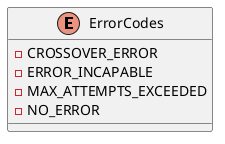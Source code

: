 @startuml
enum ErrorCodes {
  - CROSSOVER_ERROR
  - ERROR_INCAPABLE
  - MAX_ATTEMPTS_EXCEEDED
  - NO_ERROR
}
@enduml
